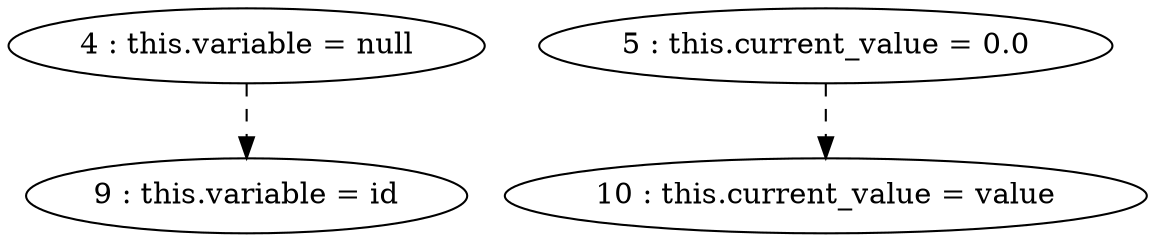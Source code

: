 digraph G {
"4 : this.variable = null"
"4 : this.variable = null" -> "9 : this.variable = id" [style=dashed]
"5 : this.current_value = 0.0"
"5 : this.current_value = 0.0" -> "10 : this.current_value = value" [style=dashed]
"9 : this.variable = id"
"10 : this.current_value = value"
}